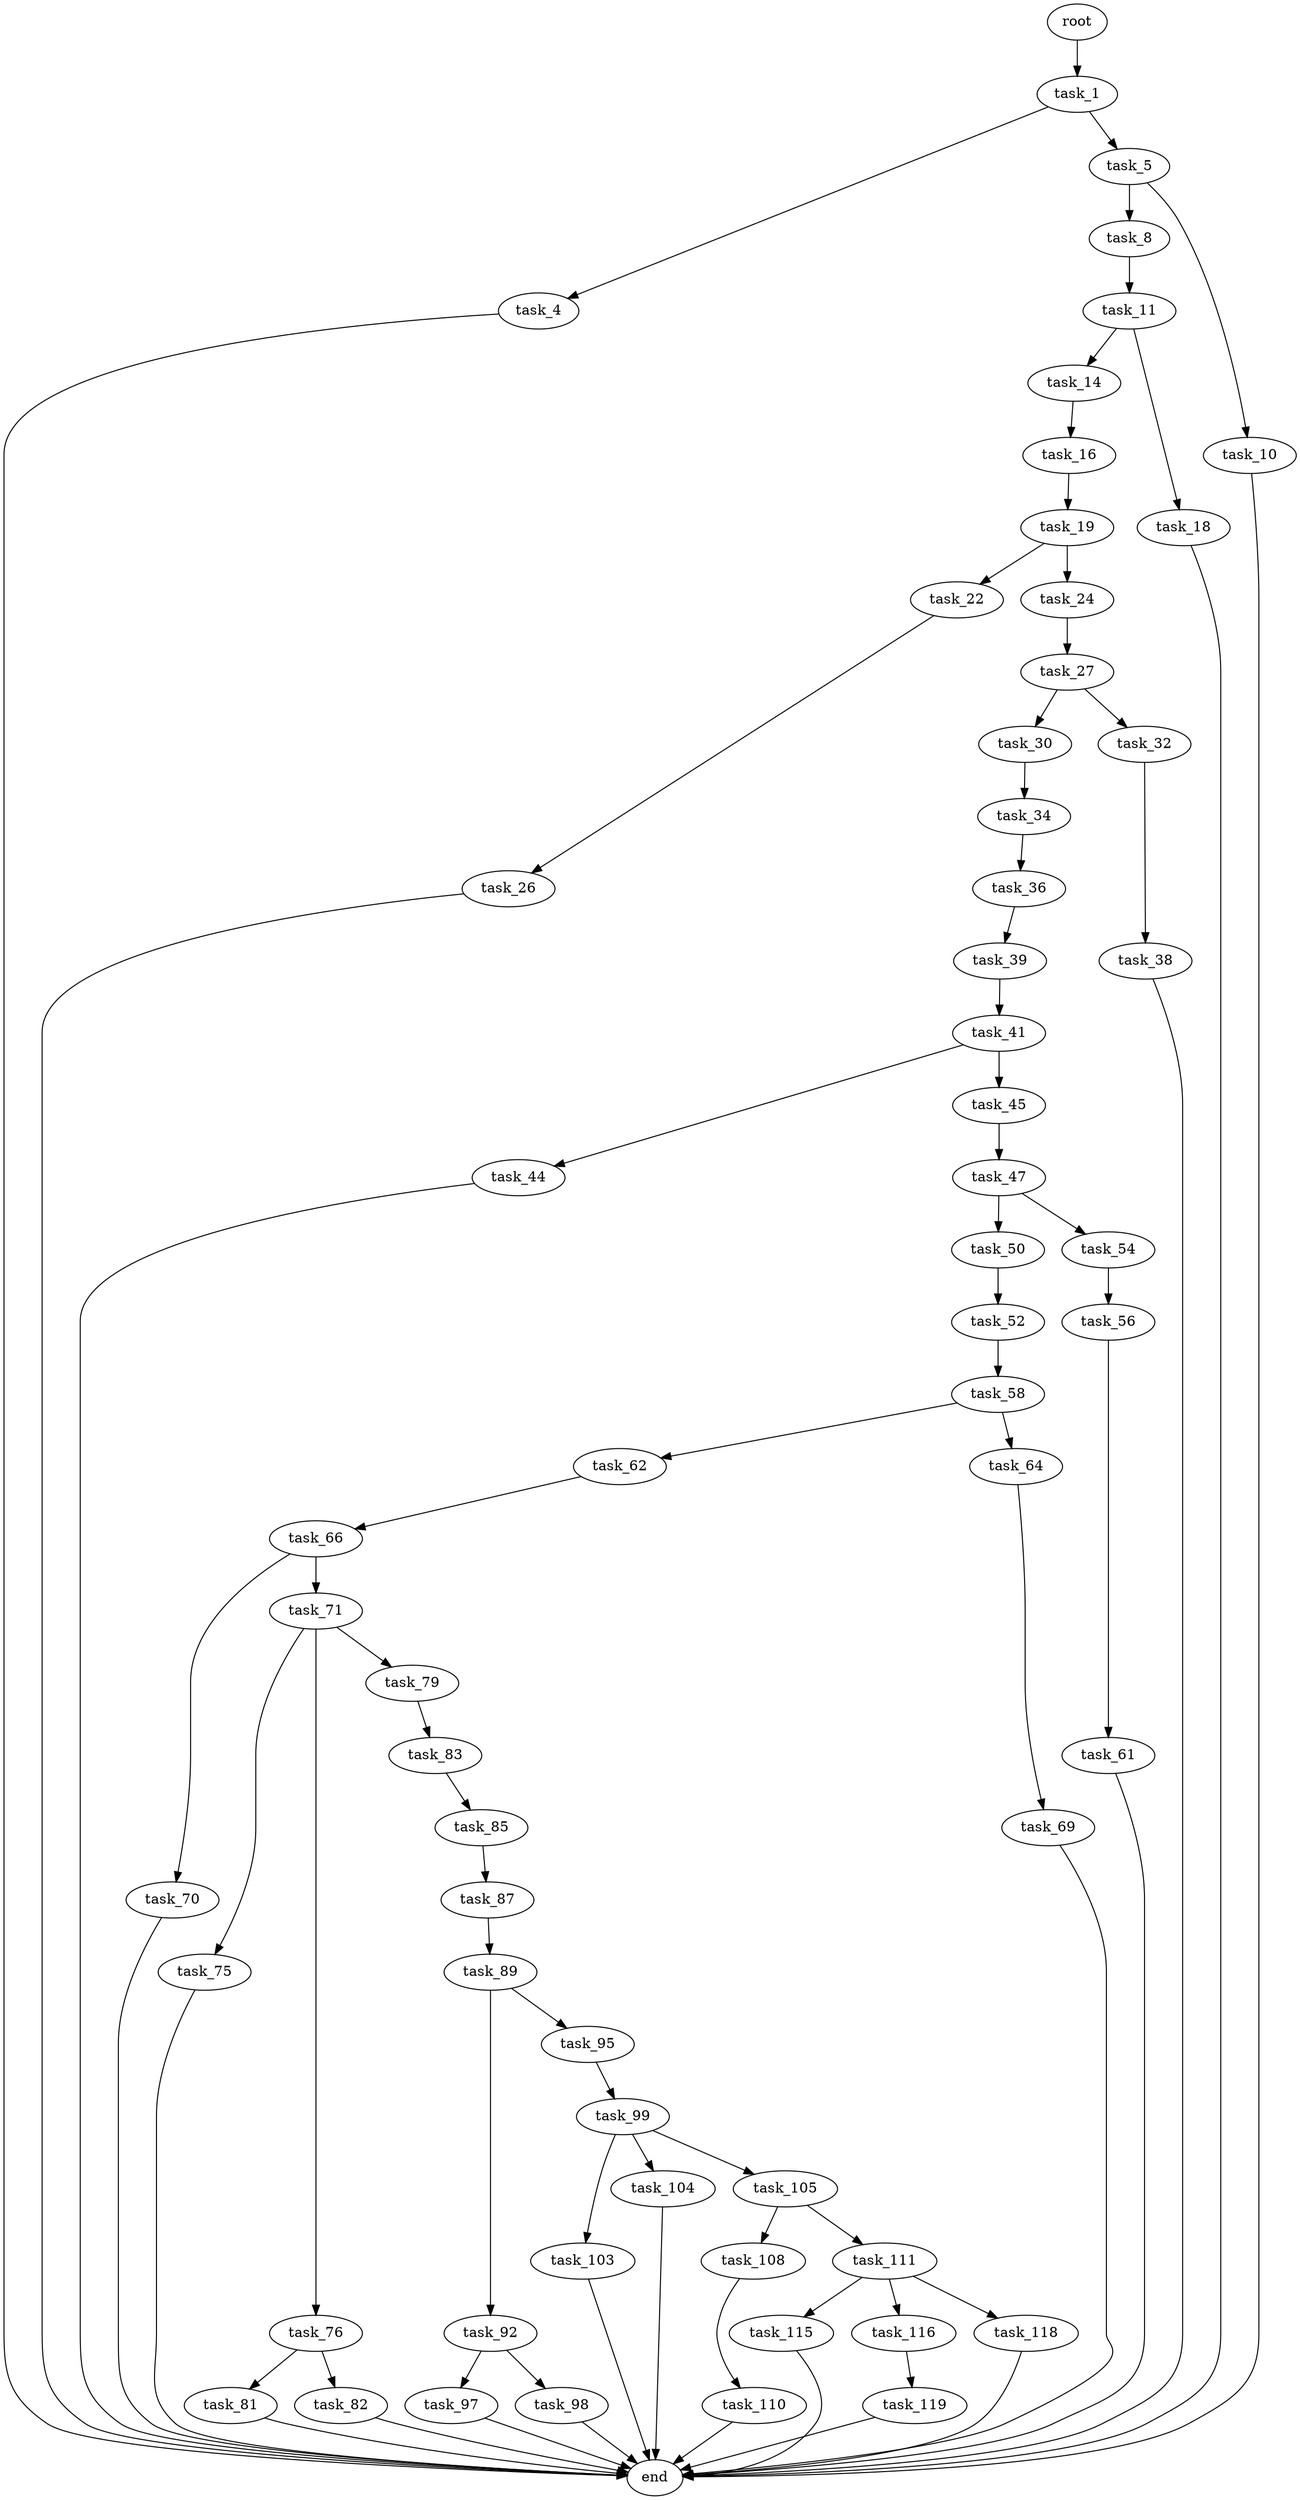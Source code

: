 digraph G {
  root [size="0.000000"];
  task_1 [size="26254567853.000000"];
  task_4 [size="549755813888.000000"];
  task_5 [size="209003284819.000000"];
  task_8 [size="25329244317.000000"];
  task_10 [size="1073741824000.000000"];
  task_11 [size="11843291562.000000"];
  task_14 [size="65039526266.000000"];
  task_16 [size="1245332236.000000"];
  task_18 [size="28991029248.000000"];
  task_19 [size="31530050705.000000"];
  task_22 [size="4905483479.000000"];
  task_24 [size="110258438572.000000"];
  task_26 [size="231928233984.000000"];
  task_27 [size="21521561520.000000"];
  task_30 [size="28991029248.000000"];
  task_32 [size="154204866523.000000"];
  task_34 [size="31612296578.000000"];
  task_36 [size="15968908124.000000"];
  task_38 [size="41164043720.000000"];
  task_39 [size="8589934592.000000"];
  task_41 [size="39718196568.000000"];
  task_44 [size="117058121756.000000"];
  task_45 [size="20178062278.000000"];
  task_47 [size="41301874529.000000"];
  task_50 [size="672474040653.000000"];
  task_52 [size="2253321736.000000"];
  task_54 [size="28991029248.000000"];
  task_56 [size="33357593533.000000"];
  task_58 [size="4708744856.000000"];
  task_61 [size="8589934592.000000"];
  task_62 [size="241685458344.000000"];
  task_64 [size="539749052669.000000"];
  task_66 [size="536966181443.000000"];
  task_69 [size="1073741824000.000000"];
  task_70 [size="5616738391.000000"];
  task_71 [size="865465820.000000"];
  task_75 [size="413634468397.000000"];
  task_76 [size="368293445632.000000"];
  task_79 [size="782757789696.000000"];
  task_81 [size="134217728000.000000"];
  task_82 [size="393011017235.000000"];
  task_83 [size="37458372918.000000"];
  task_85 [size="259377659323.000000"];
  task_87 [size="41052451557.000000"];
  task_89 [size="134217728000.000000"];
  task_92 [size="3687508807.000000"];
  task_95 [size="68719476736.000000"];
  task_97 [size="2560103942.000000"];
  task_98 [size="68719476736.000000"];
  task_99 [size="15257133474.000000"];
  task_103 [size="25596898931.000000"];
  task_104 [size="231928233984.000000"];
  task_105 [size="9024100047.000000"];
  task_108 [size="47988639635.000000"];
  task_110 [size="2062408031.000000"];
  task_111 [size="2035583458.000000"];
  task_115 [size="134217728000.000000"];
  task_116 [size="1073741824000.000000"];
  task_118 [size="13494984254.000000"];
  task_119 [size="337207099190.000000"];
  end [size="0.000000"];

  root -> task_1 [size="1.000000"];
  task_1 -> task_4 [size="411041792.000000"];
  task_1 -> task_5 [size="411041792.000000"];
  task_4 -> end [size="1.000000"];
  task_5 -> task_8 [size="301989888.000000"];
  task_5 -> task_10 [size="301989888.000000"];
  task_8 -> task_11 [size="536870912.000000"];
  task_10 -> end [size="1.000000"];
  task_11 -> task_14 [size="411041792.000000"];
  task_11 -> task_18 [size="411041792.000000"];
  task_14 -> task_16 [size="75497472.000000"];
  task_16 -> task_19 [size="75497472.000000"];
  task_18 -> end [size="1.000000"];
  task_19 -> task_22 [size="134217728.000000"];
  task_19 -> task_24 [size="134217728.000000"];
  task_22 -> task_26 [size="301989888.000000"];
  task_24 -> task_27 [size="209715200.000000"];
  task_26 -> end [size="1.000000"];
  task_27 -> task_30 [size="536870912.000000"];
  task_27 -> task_32 [size="536870912.000000"];
  task_30 -> task_34 [size="75497472.000000"];
  task_32 -> task_38 [size="134217728.000000"];
  task_34 -> task_36 [size="838860800.000000"];
  task_36 -> task_39 [size="301989888.000000"];
  task_38 -> end [size="1.000000"];
  task_39 -> task_41 [size="33554432.000000"];
  task_41 -> task_44 [size="33554432.000000"];
  task_41 -> task_45 [size="33554432.000000"];
  task_44 -> end [size="1.000000"];
  task_45 -> task_47 [size="536870912.000000"];
  task_47 -> task_50 [size="33554432.000000"];
  task_47 -> task_54 [size="33554432.000000"];
  task_50 -> task_52 [size="536870912.000000"];
  task_52 -> task_58 [size="134217728.000000"];
  task_54 -> task_56 [size="75497472.000000"];
  task_56 -> task_61 [size="134217728.000000"];
  task_58 -> task_62 [size="411041792.000000"];
  task_58 -> task_64 [size="411041792.000000"];
  task_61 -> end [size="1.000000"];
  task_62 -> task_66 [size="301989888.000000"];
  task_64 -> task_69 [size="679477248.000000"];
  task_66 -> task_70 [size="838860800.000000"];
  task_66 -> task_71 [size="838860800.000000"];
  task_69 -> end [size="1.000000"];
  task_70 -> end [size="1.000000"];
  task_71 -> task_75 [size="33554432.000000"];
  task_71 -> task_76 [size="33554432.000000"];
  task_71 -> task_79 [size="33554432.000000"];
  task_75 -> end [size="1.000000"];
  task_76 -> task_81 [size="411041792.000000"];
  task_76 -> task_82 [size="411041792.000000"];
  task_79 -> task_83 [size="679477248.000000"];
  task_81 -> end [size="1.000000"];
  task_82 -> end [size="1.000000"];
  task_83 -> task_85 [size="33554432.000000"];
  task_85 -> task_87 [size="301989888.000000"];
  task_87 -> task_89 [size="75497472.000000"];
  task_89 -> task_92 [size="209715200.000000"];
  task_89 -> task_95 [size="209715200.000000"];
  task_92 -> task_97 [size="75497472.000000"];
  task_92 -> task_98 [size="75497472.000000"];
  task_95 -> task_99 [size="134217728.000000"];
  task_97 -> end [size="1.000000"];
  task_98 -> end [size="1.000000"];
  task_99 -> task_103 [size="75497472.000000"];
  task_99 -> task_104 [size="75497472.000000"];
  task_99 -> task_105 [size="75497472.000000"];
  task_103 -> end [size="1.000000"];
  task_104 -> end [size="1.000000"];
  task_105 -> task_108 [size="33554432.000000"];
  task_105 -> task_111 [size="33554432.000000"];
  task_108 -> task_110 [size="838860800.000000"];
  task_110 -> end [size="1.000000"];
  task_111 -> task_115 [size="33554432.000000"];
  task_111 -> task_116 [size="33554432.000000"];
  task_111 -> task_118 [size="33554432.000000"];
  task_115 -> end [size="1.000000"];
  task_116 -> task_119 [size="838860800.000000"];
  task_118 -> end [size="1.000000"];
  task_119 -> end [size="1.000000"];
}
